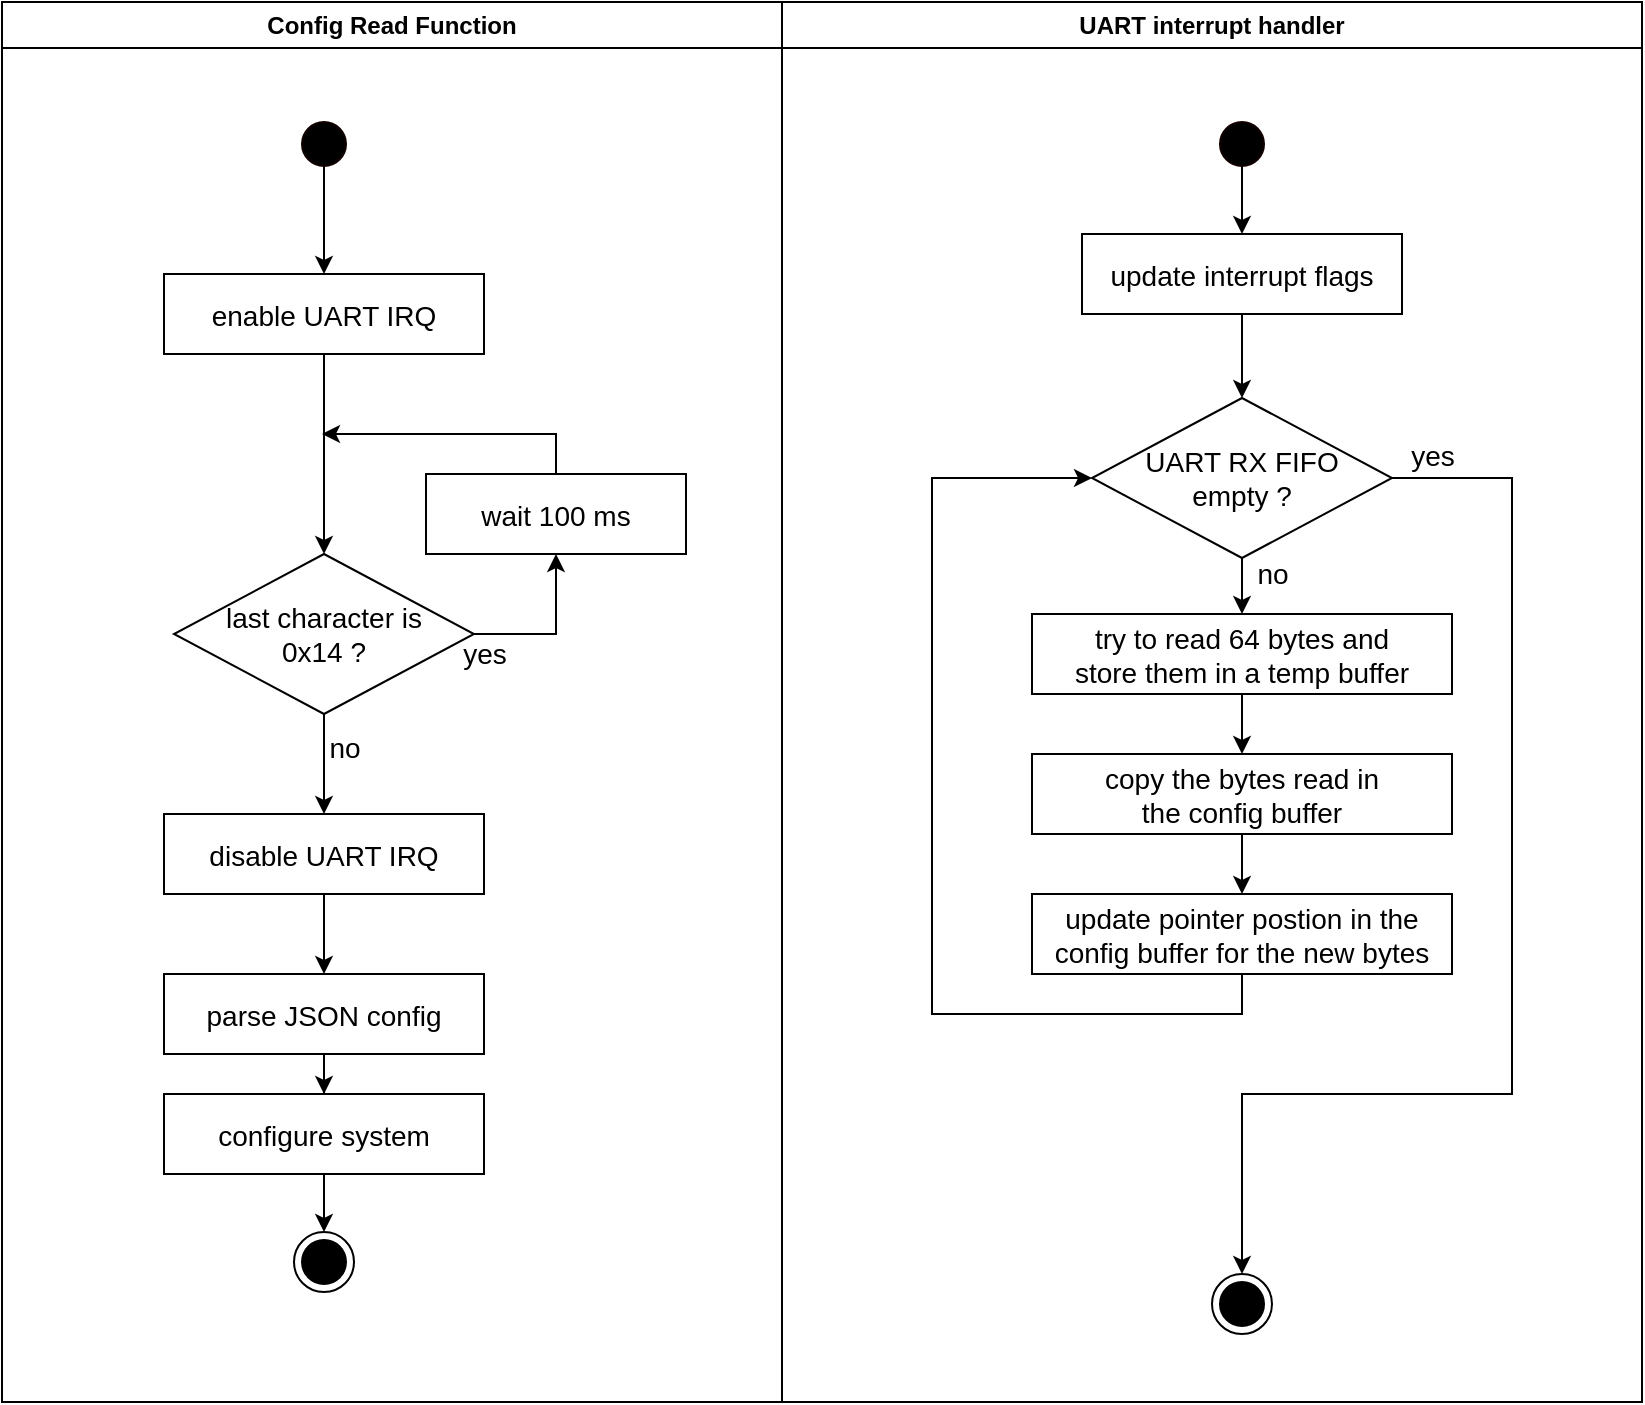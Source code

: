 <mxfile version="24.4.8" type="device">
  <diagram name="Page-1" id="e7e014a7-5840-1c2e-5031-d8a46d1fe8dd">
    <mxGraphModel dx="1434" dy="822" grid="1" gridSize="10" guides="1" tooltips="1" connect="1" arrows="1" fold="1" page="1" pageScale="1" pageWidth="1169" pageHeight="826" background="none" math="0" shadow="0">
      <root>
        <mxCell id="0" />
        <mxCell id="1" parent="0" />
        <mxCell id="yuZQpnkHnfRpSEt9olpA-95" value="Config Read Function" style="swimlane;whiteSpace=wrap;html=1;" vertex="1" parent="1">
          <mxGeometry x="120" y="110" width="390" height="700" as="geometry">
            <mxRectangle x="439" y="110" width="170" height="30" as="alternateBounds" />
          </mxGeometry>
        </mxCell>
        <mxCell id="yuZQpnkHnfRpSEt9olpA-113" value="" style="edgeStyle=orthogonalEdgeStyle;rounded=0;orthogonalLoop=1;jettySize=auto;html=1;" edge="1" parent="yuZQpnkHnfRpSEt9olpA-95" source="yuZQpnkHnfRpSEt9olpA-109" target="yuZQpnkHnfRpSEt9olpA-110">
          <mxGeometry relative="1" as="geometry" />
        </mxCell>
        <mxCell id="yuZQpnkHnfRpSEt9olpA-109" value="parse JSON config" style="fontSize=14;" vertex="1" parent="yuZQpnkHnfRpSEt9olpA-95">
          <mxGeometry x="81" y="486" width="160" height="40" as="geometry" />
        </mxCell>
        <mxCell id="yuZQpnkHnfRpSEt9olpA-133" value="" style="edgeStyle=orthogonalEdgeStyle;rounded=0;orthogonalLoop=1;jettySize=auto;html=1;" edge="1" parent="yuZQpnkHnfRpSEt9olpA-95" source="yuZQpnkHnfRpSEt9olpA-110" target="yuZQpnkHnfRpSEt9olpA-125">
          <mxGeometry relative="1" as="geometry" />
        </mxCell>
        <mxCell id="yuZQpnkHnfRpSEt9olpA-110" value="configure system" style="fontSize=14;" vertex="1" parent="yuZQpnkHnfRpSEt9olpA-95">
          <mxGeometry x="81" y="546" width="160" height="40" as="geometry" />
        </mxCell>
        <mxCell id="yuZQpnkHnfRpSEt9olpA-117" style="edgeStyle=orthogonalEdgeStyle;rounded=0;orthogonalLoop=1;jettySize=auto;html=1;exitX=1;exitY=0.5;exitDx=0;exitDy=0;entryX=0.5;entryY=1;entryDx=0;entryDy=0;" edge="1" parent="yuZQpnkHnfRpSEt9olpA-95" source="yuZQpnkHnfRpSEt9olpA-107" target="yuZQpnkHnfRpSEt9olpA-116">
          <mxGeometry relative="1" as="geometry" />
        </mxCell>
        <mxCell id="yuZQpnkHnfRpSEt9olpA-134" value="yes" style="edgeLabel;html=1;align=center;verticalAlign=middle;resizable=0;points=[];fontSize=14;" vertex="1" connectable="0" parent="yuZQpnkHnfRpSEt9olpA-117">
          <mxGeometry x="-0.383" y="2" relative="1" as="geometry">
            <mxPoint x="-20" y="12" as="offset" />
          </mxGeometry>
        </mxCell>
        <mxCell id="yuZQpnkHnfRpSEt9olpA-131" value="" style="edgeStyle=orthogonalEdgeStyle;rounded=0;orthogonalLoop=1;jettySize=auto;html=1;" edge="1" parent="yuZQpnkHnfRpSEt9olpA-95" source="yuZQpnkHnfRpSEt9olpA-107">
          <mxGeometry relative="1" as="geometry">
            <mxPoint x="161" y="406" as="targetPoint" />
          </mxGeometry>
        </mxCell>
        <mxCell id="yuZQpnkHnfRpSEt9olpA-135" value="no" style="edgeLabel;html=1;align=center;verticalAlign=middle;resizable=0;points=[];fontSize=14;" vertex="1" connectable="0" parent="yuZQpnkHnfRpSEt9olpA-131">
          <mxGeometry x="-0.333" y="1" relative="1" as="geometry">
            <mxPoint x="9" as="offset" />
          </mxGeometry>
        </mxCell>
        <mxCell id="yuZQpnkHnfRpSEt9olpA-107" value="last character is &lt;br&gt;0x14 ?" style="rhombus;whiteSpace=wrap;html=1;fontSize=14;" vertex="1" parent="yuZQpnkHnfRpSEt9olpA-95">
          <mxGeometry x="86" y="276" width="150" height="80" as="geometry" />
        </mxCell>
        <mxCell id="yuZQpnkHnfRpSEt9olpA-118" value="" style="edgeStyle=orthogonalEdgeStyle;rounded=0;orthogonalLoop=1;jettySize=auto;html=1;exitX=0.5;exitY=1;exitDx=0;exitDy=0;" edge="1" parent="yuZQpnkHnfRpSEt9olpA-95" source="yuZQpnkHnfRpSEt9olpA-120" target="yuZQpnkHnfRpSEt9olpA-107">
          <mxGeometry relative="1" as="geometry">
            <mxPoint x="161" y="176" as="sourcePoint" />
          </mxGeometry>
        </mxCell>
        <mxCell id="yuZQpnkHnfRpSEt9olpA-119" style="edgeStyle=orthogonalEdgeStyle;rounded=0;orthogonalLoop=1;jettySize=auto;html=1;exitX=0.5;exitY=0;exitDx=0;exitDy=0;" edge="1" parent="yuZQpnkHnfRpSEt9olpA-95" source="yuZQpnkHnfRpSEt9olpA-116">
          <mxGeometry relative="1" as="geometry">
            <mxPoint x="160" y="216" as="targetPoint" />
            <mxPoint x="271" y="236" as="sourcePoint" />
            <Array as="points">
              <mxPoint x="277" y="216" />
            </Array>
          </mxGeometry>
        </mxCell>
        <mxCell id="yuZQpnkHnfRpSEt9olpA-116" value="wait 100 ms" style="fontSize=14;" vertex="1" parent="yuZQpnkHnfRpSEt9olpA-95">
          <mxGeometry x="212" y="236" width="130" height="40" as="geometry" />
        </mxCell>
        <mxCell id="yuZQpnkHnfRpSEt9olpA-120" value="enable UART IRQ" style="fontSize=14;" vertex="1" parent="yuZQpnkHnfRpSEt9olpA-95">
          <mxGeometry x="81" y="136" width="160" height="40" as="geometry" />
        </mxCell>
        <mxCell id="yuZQpnkHnfRpSEt9olpA-132" value="" style="edgeStyle=orthogonalEdgeStyle;rounded=0;orthogonalLoop=1;jettySize=auto;html=1;exitX=0.5;exitY=0.667;exitDx=0;exitDy=0;exitPerimeter=0;" edge="1" parent="yuZQpnkHnfRpSEt9olpA-95" source="yuZQpnkHnfRpSEt9olpA-124" target="yuZQpnkHnfRpSEt9olpA-120">
          <mxGeometry relative="1" as="geometry" />
        </mxCell>
        <mxCell id="yuZQpnkHnfRpSEt9olpA-124" value="" style="ellipse;shape=startState;fillColor=#000000;strokeColor=#120000;fontSize=14;" vertex="1" parent="yuZQpnkHnfRpSEt9olpA-95">
          <mxGeometry x="146" y="56" width="30" height="30" as="geometry" />
        </mxCell>
        <mxCell id="yuZQpnkHnfRpSEt9olpA-125" value="" style="ellipse;shape=endState;fillColor=#000000;strokeColor=#000000;fontSize=14;" vertex="1" parent="yuZQpnkHnfRpSEt9olpA-95">
          <mxGeometry x="146" y="615" width="30" height="30" as="geometry" />
        </mxCell>
        <mxCell id="yuZQpnkHnfRpSEt9olpA-150" style="edgeStyle=orthogonalEdgeStyle;rounded=0;orthogonalLoop=1;jettySize=auto;html=1;exitX=0.5;exitY=1;exitDx=0;exitDy=0;entryX=0.5;entryY=0;entryDx=0;entryDy=0;" edge="1" parent="yuZQpnkHnfRpSEt9olpA-95" source="yuZQpnkHnfRpSEt9olpA-148" target="yuZQpnkHnfRpSEt9olpA-109">
          <mxGeometry relative="1" as="geometry" />
        </mxCell>
        <mxCell id="yuZQpnkHnfRpSEt9olpA-148" value="disable UART IRQ" style="fontSize=14;" vertex="1" parent="yuZQpnkHnfRpSEt9olpA-95">
          <mxGeometry x="81" y="406" width="160" height="40" as="geometry" />
        </mxCell>
        <mxCell id="yuZQpnkHnfRpSEt9olpA-94" value="UART interrupt handler" style="swimlane;whiteSpace=wrap;html=1;" vertex="1" parent="1">
          <mxGeometry x="510" y="110" width="430" height="700" as="geometry">
            <mxRectangle x="439" y="110" width="170" height="30" as="alternateBounds" />
          </mxGeometry>
        </mxCell>
        <mxCell id="38" value="" style="ellipse;shape=endState;fillColor=#000000;strokeColor=#000000;fontSize=14;" parent="yuZQpnkHnfRpSEt9olpA-94" vertex="1">
          <mxGeometry x="215" y="636" width="30" height="30" as="geometry" />
        </mxCell>
        <mxCell id="yuZQpnkHnfRpSEt9olpA-43" value="" style="edgeStyle=orthogonalEdgeStyle;rounded=0;orthogonalLoop=1;jettySize=auto;html=1;fontSize=14;exitX=0.5;exitY=0.633;exitDx=0;exitDy=0;exitPerimeter=0;" edge="1" parent="yuZQpnkHnfRpSEt9olpA-94" source="13" target="18">
          <mxGeometry relative="1" as="geometry" />
        </mxCell>
        <mxCell id="13" value="" style="ellipse;shape=startState;fillColor=#000000;strokeColor=#120000;fontSize=14;" parent="yuZQpnkHnfRpSEt9olpA-94" vertex="1">
          <mxGeometry x="215" y="56" width="30" height="30" as="geometry" />
        </mxCell>
        <mxCell id="yuZQpnkHnfRpSEt9olpA-50" value="" style="edgeStyle=orthogonalEdgeStyle;rounded=0;orthogonalLoop=1;jettySize=auto;html=1;" edge="1" parent="yuZQpnkHnfRpSEt9olpA-94" source="18" target="yuZQpnkHnfRpSEt9olpA-49">
          <mxGeometry relative="1" as="geometry" />
        </mxCell>
        <mxCell id="18" value="update interrupt flags" style="fontSize=14;" parent="yuZQpnkHnfRpSEt9olpA-94" vertex="1">
          <mxGeometry x="150" y="116" width="160" height="40" as="geometry" />
        </mxCell>
        <mxCell id="yuZQpnkHnfRpSEt9olpA-55" value="" style="edgeStyle=orthogonalEdgeStyle;rounded=0;orthogonalLoop=1;jettySize=auto;html=1;exitX=1;exitY=0.5;exitDx=0;exitDy=0;entryX=0.5;entryY=0;entryDx=0;entryDy=0;" edge="1" parent="yuZQpnkHnfRpSEt9olpA-94" source="yuZQpnkHnfRpSEt9olpA-49" target="38">
          <mxGeometry relative="1" as="geometry">
            <mxPoint x="365" y="596" as="targetPoint" />
            <Array as="points">
              <mxPoint x="365" y="238" />
              <mxPoint x="365" y="546" />
              <mxPoint x="230" y="546" />
            </Array>
          </mxGeometry>
        </mxCell>
        <mxCell id="yuZQpnkHnfRpSEt9olpA-57" value="yes" style="edgeLabel;html=1;align=center;verticalAlign=middle;resizable=0;points=[];fontSize=14;" vertex="1" connectable="0" parent="yuZQpnkHnfRpSEt9olpA-55">
          <mxGeometry x="-0.651" y="-1" relative="1" as="geometry">
            <mxPoint x="-39" y="-55" as="offset" />
          </mxGeometry>
        </mxCell>
        <mxCell id="yuZQpnkHnfRpSEt9olpA-141" value="" style="edgeStyle=orthogonalEdgeStyle;rounded=0;orthogonalLoop=1;jettySize=auto;html=1;" edge="1" parent="yuZQpnkHnfRpSEt9olpA-94" source="yuZQpnkHnfRpSEt9olpA-49" target="yuZQpnkHnfRpSEt9olpA-140">
          <mxGeometry relative="1" as="geometry" />
        </mxCell>
        <mxCell id="yuZQpnkHnfRpSEt9olpA-147" value="no" style="edgeLabel;html=1;align=center;verticalAlign=middle;resizable=0;points=[];fontSize=14;" vertex="1" connectable="0" parent="yuZQpnkHnfRpSEt9olpA-141">
          <mxGeometry x="-0.703" y="2" relative="1" as="geometry">
            <mxPoint x="13" as="offset" />
          </mxGeometry>
        </mxCell>
        <mxCell id="yuZQpnkHnfRpSEt9olpA-49" value="UART RX FIFO&lt;br&gt;empty ?" style="rhombus;whiteSpace=wrap;html=1;fontSize=14;" vertex="1" parent="yuZQpnkHnfRpSEt9olpA-94">
          <mxGeometry x="155" y="198" width="150" height="80" as="geometry" />
        </mxCell>
        <mxCell id="yuZQpnkHnfRpSEt9olpA-143" value="" style="edgeStyle=orthogonalEdgeStyle;rounded=0;orthogonalLoop=1;jettySize=auto;html=1;" edge="1" parent="yuZQpnkHnfRpSEt9olpA-94" source="yuZQpnkHnfRpSEt9olpA-140" target="yuZQpnkHnfRpSEt9olpA-142">
          <mxGeometry relative="1" as="geometry" />
        </mxCell>
        <mxCell id="yuZQpnkHnfRpSEt9olpA-140" value="try to read 64 bytes and&#xa;store them in a temp buffer" style="fontSize=14;" vertex="1" parent="yuZQpnkHnfRpSEt9olpA-94">
          <mxGeometry x="125" y="306" width="210" height="40" as="geometry" />
        </mxCell>
        <mxCell id="yuZQpnkHnfRpSEt9olpA-145" value="" style="edgeStyle=orthogonalEdgeStyle;rounded=0;orthogonalLoop=1;jettySize=auto;html=1;" edge="1" parent="yuZQpnkHnfRpSEt9olpA-94" source="yuZQpnkHnfRpSEt9olpA-142" target="yuZQpnkHnfRpSEt9olpA-144">
          <mxGeometry relative="1" as="geometry" />
        </mxCell>
        <mxCell id="yuZQpnkHnfRpSEt9olpA-142" value="copy the bytes read in&#xa;the config buffer" style="fontSize=14;" vertex="1" parent="yuZQpnkHnfRpSEt9olpA-94">
          <mxGeometry x="125" y="376" width="210" height="40" as="geometry" />
        </mxCell>
        <mxCell id="yuZQpnkHnfRpSEt9olpA-146" style="edgeStyle=orthogonalEdgeStyle;rounded=0;orthogonalLoop=1;jettySize=auto;html=1;exitX=0.5;exitY=1;exitDx=0;exitDy=0;entryX=0;entryY=0.5;entryDx=0;entryDy=0;" edge="1" parent="yuZQpnkHnfRpSEt9olpA-94" source="yuZQpnkHnfRpSEt9olpA-144" target="yuZQpnkHnfRpSEt9olpA-49">
          <mxGeometry relative="1" as="geometry">
            <mxPoint x="85" y="166" as="targetPoint" />
            <Array as="points">
              <mxPoint x="230" y="506" />
              <mxPoint x="75" y="506" />
              <mxPoint x="75" y="238" />
            </Array>
          </mxGeometry>
        </mxCell>
        <mxCell id="yuZQpnkHnfRpSEt9olpA-144" value="update pointer postion in the&#xa;config buffer for the new bytes" style="fontSize=14;" vertex="1" parent="yuZQpnkHnfRpSEt9olpA-94">
          <mxGeometry x="125" y="446" width="210" height="40" as="geometry" />
        </mxCell>
      </root>
    </mxGraphModel>
  </diagram>
</mxfile>
